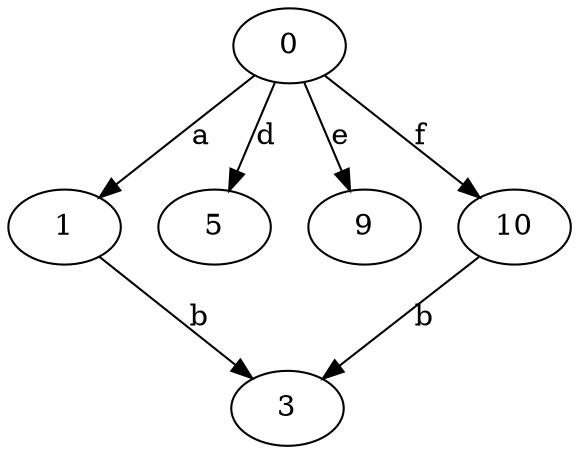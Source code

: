 strict digraph  {
1;
3;
5;
9;
10;
0;
1 -> 3  [label=b];
10 -> 3  [label=b];
0 -> 1  [label=a];
0 -> 5  [label=d];
0 -> 9  [label=e];
0 -> 10  [label=f];
}
